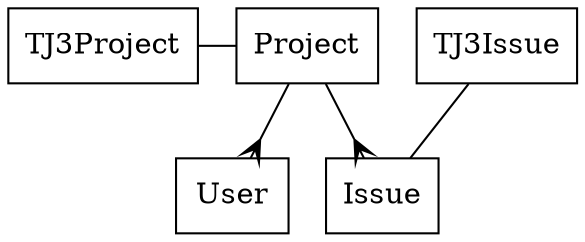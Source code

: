 digraph redmine_taskjuggler {
	node [shape=rectangle]
	edge [arrowhead=crow]
	# TJ3Project Project [rank=same]
	TJ3Project -> Project [dir=none constraint=false]
	Project -> User
	Project -> Issue
	TJ3Issue -> Issue [dir=none constraint=false]
}